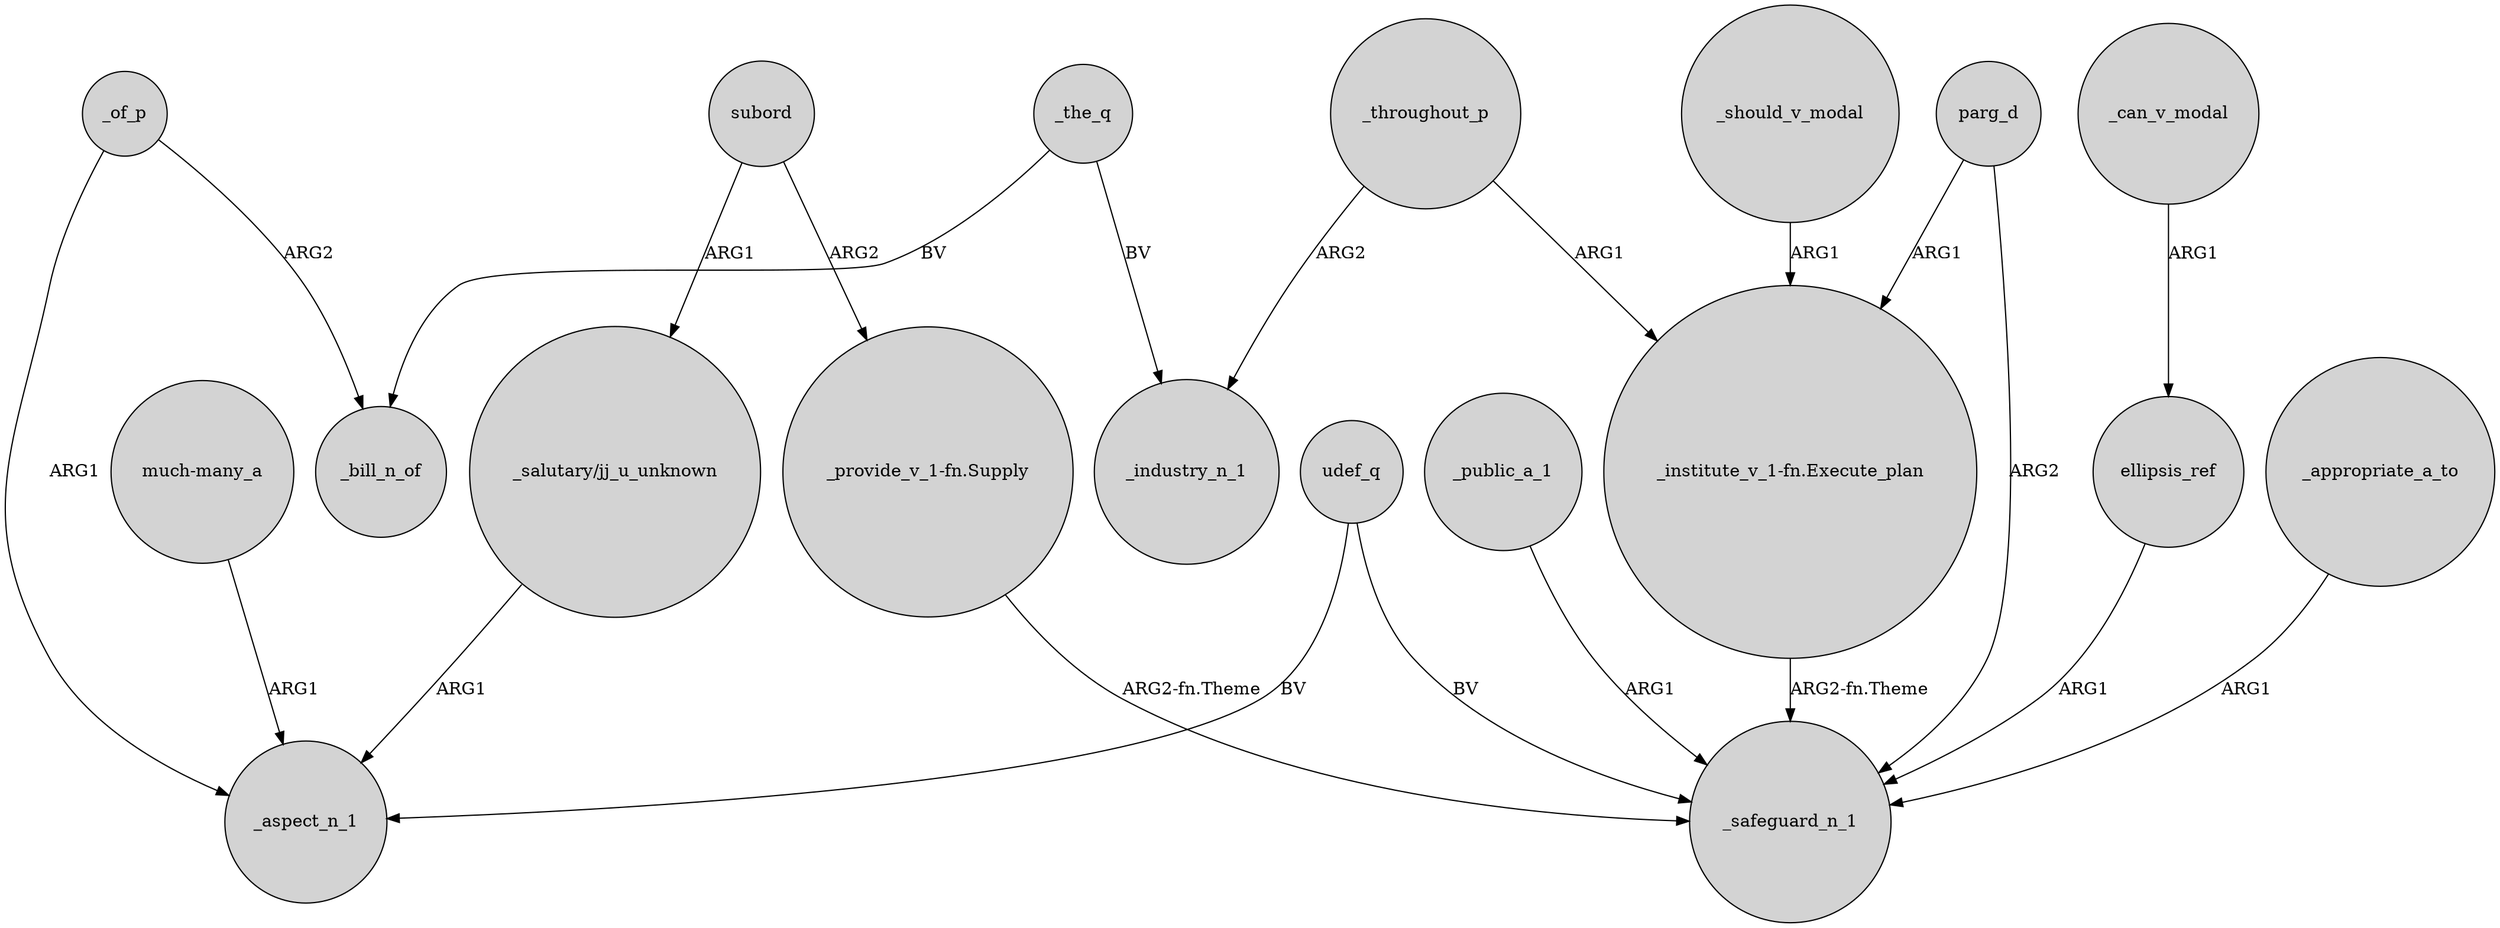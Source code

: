 digraph {
	node [shape=circle style=filled]
	_the_q -> _bill_n_of [label=BV]
	parg_d -> _safeguard_n_1 [label=ARG2]
	_throughout_p -> "_institute_v_1-fn.Execute_plan" [label=ARG1]
	_should_v_modal -> "_institute_v_1-fn.Execute_plan" [label=ARG1]
	parg_d -> "_institute_v_1-fn.Execute_plan" [label=ARG1]
	subord -> "_provide_v_1-fn.Supply" [label=ARG2]
	udef_q -> _aspect_n_1 [label=BV]
	_of_p -> _aspect_n_1 [label=ARG1]
	_of_p -> _bill_n_of [label=ARG2]
	_the_q -> _industry_n_1 [label=BV]
	"much-many_a" -> _aspect_n_1 [label=ARG1]
	subord -> "_salutary/jj_u_unknown" [label=ARG1]
	_throughout_p -> _industry_n_1 [label=ARG2]
	udef_q -> _safeguard_n_1 [label=BV]
	_appropriate_a_to -> _safeguard_n_1 [label=ARG1]
	"_provide_v_1-fn.Supply" -> _safeguard_n_1 [label="ARG2-fn.Theme"]
	ellipsis_ref -> _safeguard_n_1 [label=ARG1]
	"_institute_v_1-fn.Execute_plan" -> _safeguard_n_1 [label="ARG2-fn.Theme"]
	_public_a_1 -> _safeguard_n_1 [label=ARG1]
	"_salutary/jj_u_unknown" -> _aspect_n_1 [label=ARG1]
	_can_v_modal -> ellipsis_ref [label=ARG1]
}

